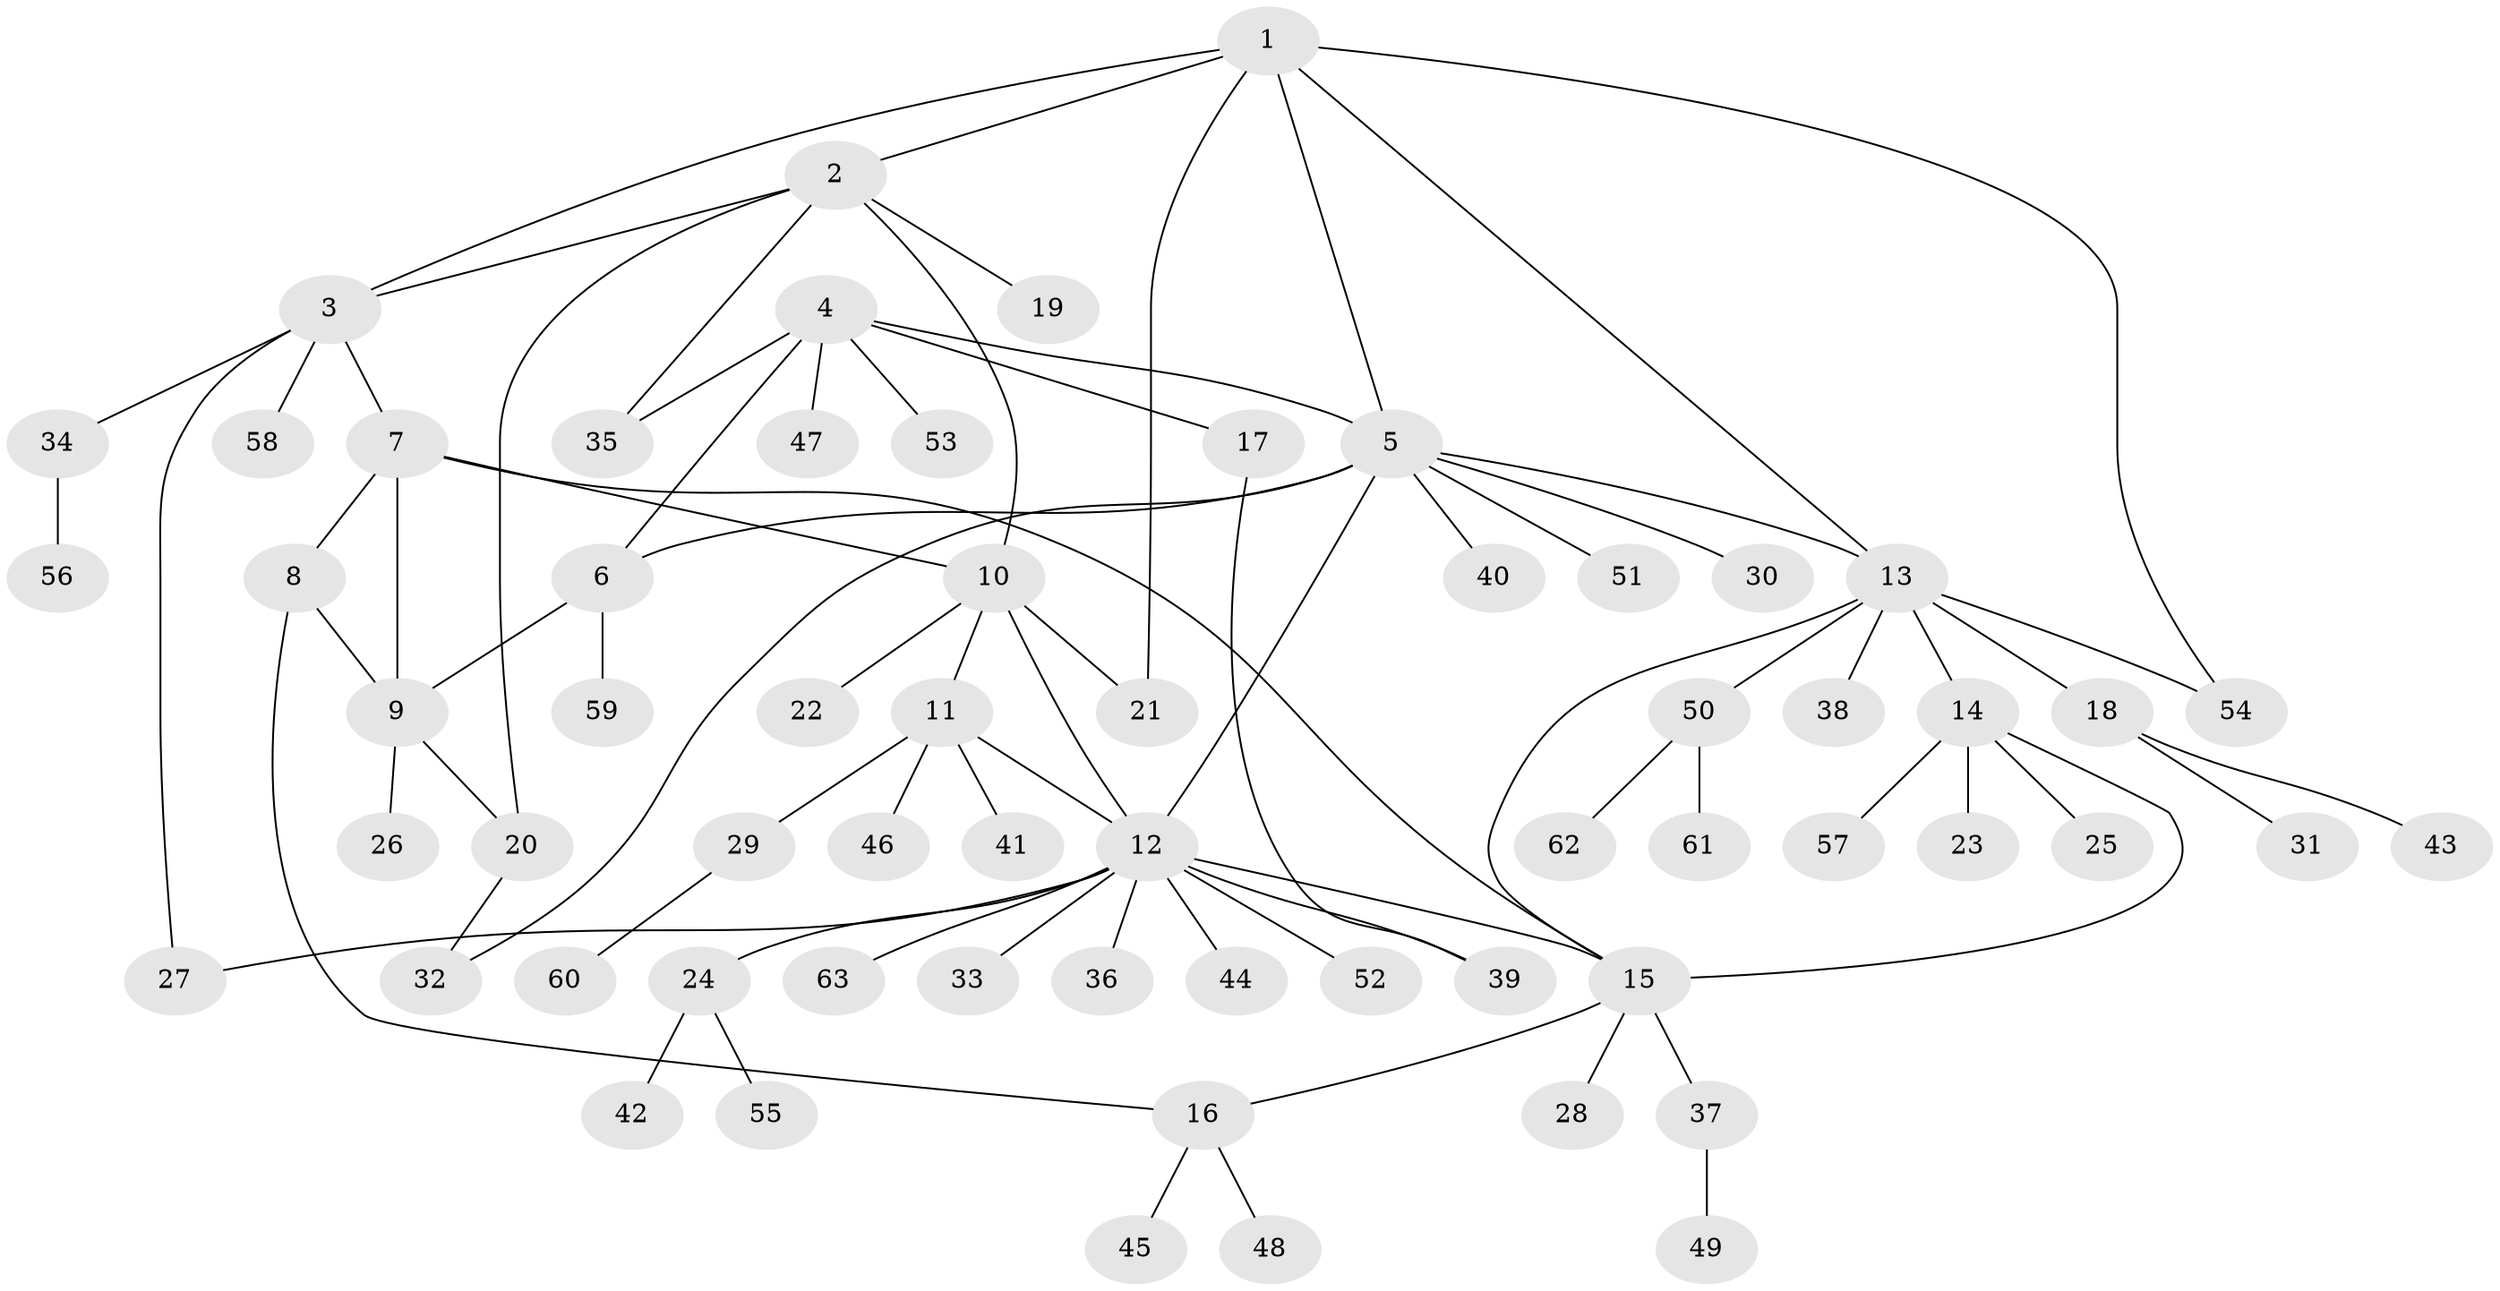 // coarse degree distribution, {6: 0.044444444444444446, 5: 0.08888888888888889, 9: 0.022222222222222223, 3: 0.06666666666666667, 8: 0.022222222222222223, 10: 0.022222222222222223, 12: 0.022222222222222223, 2: 0.17777777777777778, 1: 0.5333333333333333}
// Generated by graph-tools (version 1.1) at 2025/52/02/27/25 19:52:17]
// undirected, 63 vertices, 81 edges
graph export_dot {
graph [start="1"]
  node [color=gray90,style=filled];
  1;
  2;
  3;
  4;
  5;
  6;
  7;
  8;
  9;
  10;
  11;
  12;
  13;
  14;
  15;
  16;
  17;
  18;
  19;
  20;
  21;
  22;
  23;
  24;
  25;
  26;
  27;
  28;
  29;
  30;
  31;
  32;
  33;
  34;
  35;
  36;
  37;
  38;
  39;
  40;
  41;
  42;
  43;
  44;
  45;
  46;
  47;
  48;
  49;
  50;
  51;
  52;
  53;
  54;
  55;
  56;
  57;
  58;
  59;
  60;
  61;
  62;
  63;
  1 -- 2;
  1 -- 3;
  1 -- 5;
  1 -- 13;
  1 -- 21;
  1 -- 54;
  2 -- 3;
  2 -- 10;
  2 -- 19;
  2 -- 20;
  2 -- 35;
  3 -- 7;
  3 -- 27;
  3 -- 34;
  3 -- 58;
  4 -- 5;
  4 -- 6;
  4 -- 17;
  4 -- 35;
  4 -- 47;
  4 -- 53;
  5 -- 6;
  5 -- 12;
  5 -- 13;
  5 -- 30;
  5 -- 32;
  5 -- 40;
  5 -- 51;
  6 -- 9;
  6 -- 59;
  7 -- 8;
  7 -- 9;
  7 -- 10;
  7 -- 15;
  8 -- 9;
  8 -- 16;
  9 -- 20;
  9 -- 26;
  10 -- 11;
  10 -- 12;
  10 -- 21;
  10 -- 22;
  11 -- 12;
  11 -- 29;
  11 -- 41;
  11 -- 46;
  12 -- 15;
  12 -- 24;
  12 -- 27;
  12 -- 33;
  12 -- 36;
  12 -- 39;
  12 -- 44;
  12 -- 52;
  12 -- 63;
  13 -- 14;
  13 -- 15;
  13 -- 18;
  13 -- 38;
  13 -- 50;
  13 -- 54;
  14 -- 15;
  14 -- 23;
  14 -- 25;
  14 -- 57;
  15 -- 16;
  15 -- 28;
  15 -- 37;
  16 -- 45;
  16 -- 48;
  17 -- 39;
  18 -- 31;
  18 -- 43;
  20 -- 32;
  24 -- 42;
  24 -- 55;
  29 -- 60;
  34 -- 56;
  37 -- 49;
  50 -- 61;
  50 -- 62;
}
